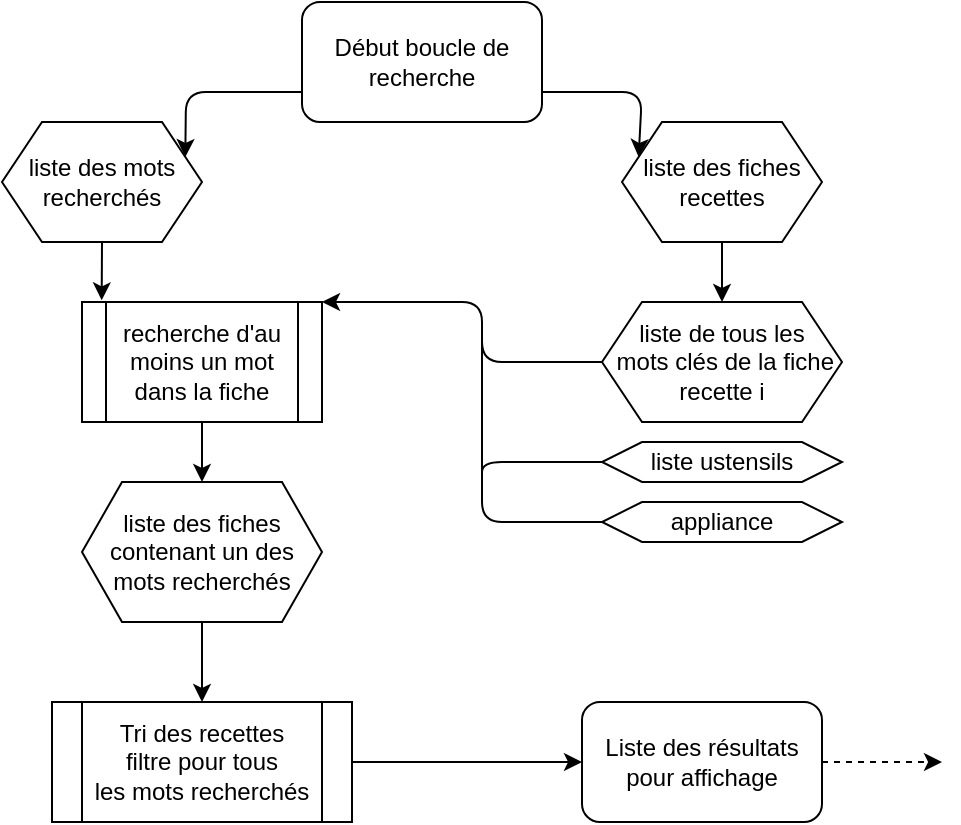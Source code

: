 <mxfile>
    <diagram id="C5RBs43oDa-KdzZeNtuy" name="Page-1">
        <mxGraphModel dx="862" dy="609" grid="1" gridSize="10" guides="1" tooltips="1" connect="1" arrows="1" fold="1" page="1" pageScale="1" pageWidth="827" pageHeight="1169" math="0" shadow="0">
            <root>
                <mxCell id="WIyWlLk6GJQsqaUBKTNV-0"/>
                <mxCell id="WIyWlLk6GJQsqaUBKTNV-1" parent="WIyWlLk6GJQsqaUBKTNV-0"/>
                <mxCell id="206" style="edgeStyle=none;html=1;entryX=1;entryY=0.25;entryDx=0;entryDy=0;exitX=0;exitY=0.75;exitDx=0;exitDy=0;" edge="1" parent="WIyWlLk6GJQsqaUBKTNV-1" source="78" target="143">
                    <mxGeometry relative="1" as="geometry">
                        <mxPoint x="170" y="30" as="sourcePoint"/>
                        <Array as="points">
                            <mxPoint x="102" y="55"/>
                        </Array>
                    </mxGeometry>
                </mxCell>
                <mxCell id="217" value="" style="edgeStyle=none;html=1;exitX=1;exitY=0.75;exitDx=0;exitDy=0;entryX=0;entryY=0.25;entryDx=0;entryDy=0;" edge="1" parent="WIyWlLk6GJQsqaUBKTNV-1" source="78" target="161">
                    <mxGeometry relative="1" as="geometry">
                        <mxPoint x="270" y="50" as="sourcePoint"/>
                        <Array as="points">
                            <mxPoint x="330" y="55"/>
                        </Array>
                    </mxGeometry>
                </mxCell>
                <mxCell id="78" value="Début boucle de recherche" style="rounded=1;whiteSpace=wrap;html=1;" parent="WIyWlLk6GJQsqaUBKTNV-1" vertex="1">
                    <mxGeometry x="160" y="10" width="120" height="60" as="geometry"/>
                </mxCell>
                <mxCell id="213" style="edgeStyle=none;html=1;exitX=1;exitY=0.5;exitDx=0;exitDy=0;dashed=1;" edge="1" parent="WIyWlLk6GJQsqaUBKTNV-1" source="81">
                    <mxGeometry relative="1" as="geometry">
                        <mxPoint x="480" y="390" as="targetPoint"/>
                    </mxGeometry>
                </mxCell>
                <mxCell id="81" value="Liste des résultats&lt;br&gt;pour affichage" style="rounded=1;whiteSpace=wrap;html=1;" parent="WIyWlLk6GJQsqaUBKTNV-1" vertex="1">
                    <mxGeometry x="300" y="360" width="120" height="60" as="geometry"/>
                </mxCell>
                <mxCell id="142" value="liste de tous les&lt;br&gt;&amp;nbsp;mots clés de la fiche recette i" style="shape=hexagon;perimeter=hexagonPerimeter2;whiteSpace=wrap;html=1;fixedSize=1;" parent="WIyWlLk6GJQsqaUBKTNV-1" vertex="1">
                    <mxGeometry x="310" y="160" width="120" height="60" as="geometry"/>
                </mxCell>
                <mxCell id="145" style="edgeStyle=none;html=1;exitX=0.5;exitY=1;exitDx=0;exitDy=0;entryX=0.082;entryY=-0.014;entryDx=0;entryDy=0;entryPerimeter=0;" parent="WIyWlLk6GJQsqaUBKTNV-1" source="143" target="148" edge="1">
                    <mxGeometry relative="1" as="geometry">
                        <mxPoint x="110" y="70" as="targetPoint"/>
                    </mxGeometry>
                </mxCell>
                <mxCell id="143" value="liste des mots recherchés" style="shape=hexagon;perimeter=hexagonPerimeter2;whiteSpace=wrap;html=1;fixedSize=1;" parent="WIyWlLk6GJQsqaUBKTNV-1" vertex="1">
                    <mxGeometry x="10" y="70" width="100" height="60" as="geometry"/>
                </mxCell>
                <mxCell id="215" value="" style="edgeStyle=none;html=1;" edge="1" parent="WIyWlLk6GJQsqaUBKTNV-1" source="148" target="214">
                    <mxGeometry relative="1" as="geometry"/>
                </mxCell>
                <mxCell id="148" value="recherche d'au moins un mot dans la fiche" style="shape=process;whiteSpace=wrap;html=1;backgroundOutline=1;" parent="WIyWlLk6GJQsqaUBKTNV-1" vertex="1">
                    <mxGeometry x="50" y="160" width="120" height="60" as="geometry"/>
                </mxCell>
                <mxCell id="156" value="" style="endArrow=classic;html=1;exitX=0;exitY=0.5;exitDx=0;exitDy=0;entryX=1;entryY=0;entryDx=0;entryDy=0;" parent="WIyWlLk6GJQsqaUBKTNV-1" source="142" target="148" edge="1">
                    <mxGeometry width="50" height="50" relative="1" as="geometry">
                        <mxPoint x="180" y="330" as="sourcePoint"/>
                        <mxPoint x="170" y="150" as="targetPoint"/>
                        <Array as="points">
                            <mxPoint x="250" y="190"/>
                            <mxPoint x="250" y="160"/>
                        </Array>
                    </mxGeometry>
                </mxCell>
                <mxCell id="201" value="" style="edgeStyle=none;html=1;exitX=0.5;exitY=1;exitDx=0;exitDy=0;entryX=0.5;entryY=0;entryDx=0;entryDy=0;" edge="1" parent="WIyWlLk6GJQsqaUBKTNV-1" source="214" target="160">
                    <mxGeometry relative="1" as="geometry">
                        <mxPoint x="110" y="310" as="sourcePoint"/>
                    </mxGeometry>
                </mxCell>
                <mxCell id="173" style="edgeStyle=none;html=1;exitX=1;exitY=0.5;exitDx=0;exitDy=0;entryX=0;entryY=0.5;entryDx=0;entryDy=0;" parent="WIyWlLk6GJQsqaUBKTNV-1" source="160" target="81" edge="1">
                    <mxGeometry relative="1" as="geometry"/>
                </mxCell>
                <mxCell id="160" value="Tri des recettes&lt;br&gt;filtre pour tous &lt;br&gt;les mots recherchés" style="shape=process;whiteSpace=wrap;html=1;backgroundOutline=1;" parent="WIyWlLk6GJQsqaUBKTNV-1" vertex="1">
                    <mxGeometry x="35" y="360" width="150" height="60" as="geometry"/>
                </mxCell>
                <mxCell id="207" value="" style="edgeStyle=none;html=1;" edge="1" parent="WIyWlLk6GJQsqaUBKTNV-1" source="161">
                    <mxGeometry relative="1" as="geometry">
                        <mxPoint x="370" y="160" as="targetPoint"/>
                    </mxGeometry>
                </mxCell>
                <mxCell id="161" value="liste des fiches recettes" style="shape=hexagon;perimeter=hexagonPerimeter2;whiteSpace=wrap;html=1;fixedSize=1;" parent="WIyWlLk6GJQsqaUBKTNV-1" vertex="1">
                    <mxGeometry x="320" y="70" width="100" height="60" as="geometry"/>
                </mxCell>
                <mxCell id="190" value="liste ustensils" style="shape=hexagon;perimeter=hexagonPerimeter2;whiteSpace=wrap;html=1;fixedSize=1;" vertex="1" parent="WIyWlLk6GJQsqaUBKTNV-1">
                    <mxGeometry x="310" y="230" width="120" height="20" as="geometry"/>
                </mxCell>
                <mxCell id="191" value="appliance" style="shape=hexagon;perimeter=hexagonPerimeter2;whiteSpace=wrap;html=1;fixedSize=1;" vertex="1" parent="WIyWlLk6GJQsqaUBKTNV-1">
                    <mxGeometry x="310" y="260" width="120" height="20" as="geometry"/>
                </mxCell>
                <mxCell id="194" value="" style="endArrow=none;html=1;entryX=0;entryY=0.5;entryDx=0;entryDy=0;" edge="1" parent="WIyWlLk6GJQsqaUBKTNV-1" target="191">
                    <mxGeometry width="50" height="50" relative="1" as="geometry">
                        <mxPoint x="250" y="250" as="sourcePoint"/>
                        <mxPoint x="320" y="280" as="targetPoint"/>
                        <Array as="points">
                            <mxPoint x="250" y="270"/>
                        </Array>
                    </mxGeometry>
                </mxCell>
                <mxCell id="195" value="" style="endArrow=none;html=1;entryX=0;entryY=0.5;entryDx=0;entryDy=0;" edge="1" parent="WIyWlLk6GJQsqaUBKTNV-1" target="190">
                    <mxGeometry width="50" height="50" relative="1" as="geometry">
                        <mxPoint x="250" y="250" as="sourcePoint"/>
                        <mxPoint x="320" y="280" as="targetPoint"/>
                        <Array as="points">
                            <mxPoint x="250" y="240"/>
                        </Array>
                    </mxGeometry>
                </mxCell>
                <mxCell id="214" value="liste des fiches contenant un des mots recherchés" style="shape=hexagon;perimeter=hexagonPerimeter2;whiteSpace=wrap;html=1;fixedSize=1;" vertex="1" parent="WIyWlLk6GJQsqaUBKTNV-1">
                    <mxGeometry x="50" y="250" width="120" height="70" as="geometry"/>
                </mxCell>
                <mxCell id="216" value="" style="endArrow=none;html=1;" edge="1" parent="WIyWlLk6GJQsqaUBKTNV-1">
                    <mxGeometry width="50" height="50" relative="1" as="geometry">
                        <mxPoint x="250" y="260" as="sourcePoint"/>
                        <mxPoint x="250" y="170" as="targetPoint"/>
                    </mxGeometry>
                </mxCell>
            </root>
        </mxGraphModel>
    </diagram>
</mxfile>